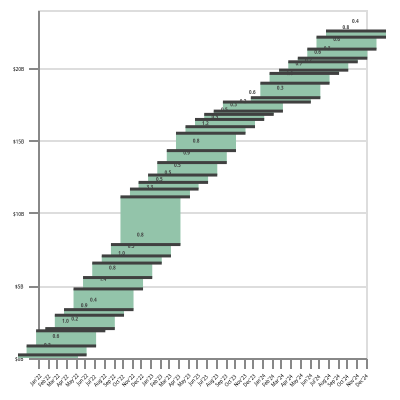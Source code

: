 {
	"$schema": "https://vega.github.io/schema/vega/v5.json",
	"autosize": {
		"type": "fit",
		"contains": "padding"
	},
	"background": null,
	"padding": 5,
	"style": "cell",
	"data": [
		{
			"name": "PDA",
			"values": "Date,PDA_adjusted\r\n2021-12-23,123\r\n2022-02-25,215\r\n2022-03-12,123\r\n2022-03-16,492\r\n2022-03-31,0\r\n2022-04-06,61\r\n2022-04-13,492\r\n2022-04-21,492\r\n2022-04-24,0\r\n2022-05-06,92\r\n2022-05-19,61\r\n2022-06-01,430\r\n2022-06-14,0\r\n2022-06-15,215\r\n2022-06-23,277\r\n2022-06-30,0\r\n2022-07-01,31\r\n2022-07-08,246\r\n2022-07-22,108\r\n2022-08-01,338\r\n2022-08-08,615\r\n2022-08-19,476\r\n2022-08-24,0\r\n2022-09-08,415\r\n2022-09-15,369\r\n2022-09-28,0\r\n2022-10-04,384\r\n2022-10-14,446\r\n2022-10-28,169\r\n2022-11-04,0\r\n2022-11-10,246\r\n2022-11-23,246\r\n2022-12-09,169\r\n2022-12-21,615\r\n2023-01-06,1752\r\n2023-01-19,1537\r\n2023-01-25,0\r\n2023-02-03,261\r\n2023-02-20,277\r\n2023-02-24,0\r\n2023-03-03,246\r\n2023-03-20,215\r\n2023-04-04,307\r\n2023-04-19,200\r\n2023-05-03,184\r\n2023-05-09,\r\n2023-05-21,375\r\n2023-05-31,300\r\n2023-06-09,\r\n2023-06-13,325\r\n2023-06-27,500\r\n2023-07-07,800\r\n2023-07-19,\r\n2023-07-25,400\r\n2023-08-14,200\r\n2023-08-29,250\r\n2023-09-06,175\r\n2023-09-07,\r\n2023-09-21,325\r\n2023-10-11,200\r\n2023-10-26,150\r\n2023-11-03,125\r\n2023-11-20,100\r\n2023-12-06,175\r\n2023-12-12,200\r\n2023-12-27,250\r\n2024-03-12,300\r\n2024-04-24,1000\r\n2024-04-26,\r\n2024-05-10,400\r\n2024-05-24,275\r\n2024-06-07,225\r\n2024-07-03,150\r\n2024-07-11,225\r\n2024-07-29,200\r\n2024-08-09,125\r\n2024-08-23,125\r\n2024-09-06,250\r\n2024-09-25,375\r\n2024-09-26,\r\n2024-10-15,425\r\n2024-10-21,400\r\n2024-11-01,425",
			"format": {
				"type": "csv"
			}
		},
		{
			"name": "data_0",
			"source": "PDA",
			"transform": [
				{
					"type": "formula",
					"expr": "toDate(datum[\"Date\"])",
					"as": "Date"
				},
				{
					"type": "formula",
					"expr": "toNumber(datum[\"PDA_adjusted\"])",
					"as": "PDA_adjusted"
				},
				{
					"type": "filter",
					"expr": "datum.Date > datetime(2022, 1, 1)"
				},
				{
					"type": "formula",
					"expr": "datum.PDA_adjusted / 1000",
					"as": "PDA_adjusted"
				},
				{
					"field": "Date",
					"type": "timeunit",
					"units": [
						"year",
						"month"
					],
					"as": [
						"label",
						"label_end"
					]
				},
				{
					"type": "aggregate",
					"groupby": [
						"label"
					],
					"ops": [
						"sum"
					],
					"fields": [
						"PDA_adjusted"
					],
					"as": [
						"amount"
					]
				},
				{
					"type": "filter",
					"expr": "datum.amount != 0"
				},
				{
					"type": "window",
					"params": [
						null
					],
					"as": [
						"sum"
					],
					"ops": [
						"sum"
					],
					"fields": [
						"amount"
					],
					"sort": {
						"field": [],
						"order": []
					}
				},
				{
					"type": "window",
					"params": [
						null
					],
					"as": [
						"lead"
					],
					"ops": [
						"lead"
					],
					"fields": [
						"label"
					],
					"sort": {
						"field": [],
						"order": []
					}
				},
				{
					"type": "formula",
					"expr": "datum.lead === null ? datum.label : datum.lead",
					"as": "lead"
				},
				{
					"type": "formula",
					"expr": "datum.label === 'End' ? 0 : datum.sum - datum.amount",
					"as": "previous_sum"
				},
				{
					"type": "formula",
					"expr": "datum.label === 'End' ? datum.sum : datum.amount",
					"as": "amount"
				},
				{
					"type": "formula",
					"expr": "format(datum.amount, '.1f')",
					"as": "text_amount"
				},
				{
					"type": "formula",
					"expr": "(datum.sum + datum.previous_sum) / 2",
					"as": "center"
				},
				{
					"type": "formula",
					"expr": "datum.sum < datum.previous_sum ? datum.sum : ''",
					"as": "sum_dec"
				},
				{
					"type": "formula",
					"expr": "datum.sum > datum.previous_sum ? datum.sum : ''",
					"as": "sum_inc"
				}
			]
		},
		{
			"name": "data_1",
			"source": "data_0",
			"transform": [
				{
					"type": "filter",
					"expr": "(isDate(datum[\"label\"]) || (isValid(datum[\"label\"]) && isFinite(+datum[\"label\"]))) && isValid(datum[\"previous_sum\"]) && isFinite(+datum[\"previous_sum\"])"
				}
			]
		},
		{
			"name": "data_2",
			"source": "data_0",
			"transform": [
				{
					"type": "filter",
					"expr": "(isDate(datum[\"label\"]) || (isValid(datum[\"label\"]) && isFinite(+datum[\"label\"]))) && isValid(datum[\"sum\"]) && isFinite(+datum[\"sum\"])"
				}
			]
		},
		{
			"name": "data_3",
			"source": "data_0",
			"transform": [
				{
					"type": "filter",
					"expr": "(isDate(datum[\"label\"]) || (isValid(datum[\"label\"]) && isFinite(+datum[\"label\"]))) && isValid(datum[\"sum_inc\"]) && isFinite(+datum[\"sum_inc\"])"
				}
			]
		},
		{
			"name": "data_4",
			"source": "data_0",
			"transform": [
				{
					"type": "filter",
					"expr": "(isDate(datum[\"label\"]) || (isValid(datum[\"label\"]) && isFinite(+datum[\"label\"]))) && isValid(datum[\"sum_dec\"]) && isFinite(+datum[\"sum_dec\"])"
				}
			]
		}
	],
	"signals": [
		{
			"name": "width",
			"init": "isFinite(containerSize()[0]) ? containerSize()[0] : 200",
			"on": [
				{
					"update": "isFinite(containerSize()[0]) ? containerSize()[0] : 200",
					"events": "window:resize"
				}
			]
		},
		{
			"name": "height",
			"init": "isFinite(containerSize()[1]) ? containerSize()[1] : 200",
			"on": [
				{
					"update": "isFinite(containerSize()[1]) ? containerSize()[1] : 200",
					"events": "window:resize"
				}
			]
		},
		{
			"name": "fontSize",
			"update": "width/70"
		}
	],
	"marks": [
		{
			"name": "layer_0_marks",
			"type": "rect",
			"style": [
				"bar"
			],
			"from": {
				"data": "data_1"
			},
			"encode": {
				"update": {
					"fill": [
						{
							"test": "indexof([\"Begin\",\"End\"], datum[\"datum.label\"]) !== -1",
							"value": "#f7e0b6"
						},
						{
							"test": "datum.sum < datum.previous_sum",
							"value": "#f78a64"
						},
						{
							"value": "#93c4aa"
						}
					],
					"ariaRoleDescription": {
						"value": "bar"
					},
					"description": {
						"signal": "\"label: \" + (timeFormat(datum[\"label\"], '%b`%y')) + \"; Amount: \" + (format(datum[\"previous_sum\"], \"$\")) + \"; sum: \" + (format(datum[\"sum\"], \"\"))"
					},
					"xc": {
						"scale": "x",
						"field": "label"
					},
					"width": {
						"value": 30
					},
					"y": {
						"scale": "y",
						"field": "previous_sum"
					},
					"y2": {
						"scale": "y",
						"field": "sum"
					}
				}
			}
		},
		{
			"name": "layer_1_marks",
			"type": "rule",
			"style": [
				"rule"
			],
			"from": {
				"data": "data_2"
			},
			"encode": {
				"update": {
					"opacity": {
						"value": 1
					},
					"strokeWidth": {
						"value": 1.5
					},
					"stroke": {
						"value": "#404040"
					},
					"description": {
						"signal": "\"label: \" + (timeFormat(datum[\"label\"], '%b`%y')) + \"; sum: \" + (format(datum[\"sum\"], \"$\")) + \"; lead: \" + (timeFormat(datum[\"lead\"], '%b %d, %Y'))"
					},
					"x": {
						"scale": "x",
						"field": "label",
						"offset": -15
					},
					"x2": {
						"scale": "x",
						"field": "lead",
						"offset": 15
					},
					"y": {
						"scale": "y",
						"field": "sum"
					}
				}
			}
		},
		{
			"name": "layer_2_marks",
			"type": "text",
			"style": [
				"text"
			],
			"from": {
				"data": "data_3"
			},
			"encode": {
				"update": {
					"baseline": {
						"value": "bottom"
					},
					"dy": {
						"value": -4
					},
					"fontSize": {
						"signal": "fontSize"
					},
					"fill": {
						"value": "#404040"
					},
					"description": {
						"signal": "\"label: \" + (timeFormat(datum[\"label\"], '%b`%y')) + \"; sum_inc: \" + (format(datum[\"sum_inc\"], \"$\")) + \"; text_amount: \" + (isValid(datum[\"text_amount\"]) ? datum[\"text_amount\"] : \"\"+datum[\"text_amount\"])"
					},
					"x": {
						"scale": "x",
						"field": "label"
					},
					"y": {
						"scale": "y",
						"field": "sum_inc"
					},
					"text": {
						"signal": "isValid(datum[\"text_amount\"]) ? datum[\"text_amount\"] : \"\"+datum[\"text_amount\"]"
					},
					"align": {
						"value": "center"
					}
				}
			}
		},
		{
			"name": "layer_3_marks",
			"type": "text",
			"style": [
				"text"
			],
			"from": {
				"data": "data_4"
			},
			"encode": {
				"update": {
					"baseline": {
						"value": "top"
					},
					"dy": {
						"value": 4
					},
					"fill": {
						"value": "#404040"
					},
					"description": {
						"signal": "\"label: \" + (timeFormat(datum[\"label\"], '%b`%y')) + \"; sum_dec: \" + (format(datum[\"sum_dec\"], \"$\"))"
					},
					"x": {
						"scale": "x",
						"field": "label"
					},
					"y": {
						"scale": "y",
						"field": "sum_dec"
					},
					"text": {
						"signal": "isValid(datum[\"sum_dec\"]) ? datum[\"sum_dec\"] : \"\"+datum[\"sum_dec\"]"
					},
					"align": {
						"value": "center"
					}
				}
			}
		}
	],
	"scales": [
		{
			"name": "x",
			"type": "time",
			"domain": {
				"fields": [
					{
						"data": "data_1",
						"field": "label"
					},
					{
						"data": "data_2",
						"field": "label"
					},
					{
						"data": "data_2",
						"field": "lead"
					},
					{
						"data": "data_3",
						"field": "label"
					},
					{
						"data": "data_4",
						"field": "label"
					}
				]
			},
			"range": [
				0,
				{
					"signal": "width"
				}
			],
			"padding": 5
		},
		{
			"name": "y",
			"type": "linear",
			"domain": {
				"fields": [
					{
						"data": "data_1",
						"field": "previous_sum"
					},
					{
						"data": "data_1",
						"field": "sum"
					},
					{
						"data": "data_2",
						"field": "sum"
					},
					{
						"data": "data_3",
						"field": "sum_inc"
					},
					{
						"data": "data_4",
						"field": "sum_dec"
					}
				]
			},
			"range": [
				{
					"signal": "height"
				},
				0
			],
			"nice": true,
			"zero": true
		}
	],
	"axes": [
		{
			"scale": "y",
			"orient": "left",
			"tickCount": 5,
			"gridScale": "x",
			"grid": true,
			"domain": false,
			"labels": false,
			"aria": false,
			"maxExtent": 0,
			"minExtent": 0,
			"ticks": false,
			"zindex": 0
		},
		{
			"scale": "x",
			"orient": "bottom",
			"grid": false,
			"format": "%b`%y",
			"labelAngle": 315,
			"labelOverlap": false,
			"tickCount": {
				"interval": "month",
				"step": 1
			},
			"labelAlign": "right",
			"labelBaseline": "top",
			"labelFlush": true,
			"encode": {
				"labels": {
					"update": {
						"fontSize": {
							"signal": "fontSize"
						}
					}
				}
			},
			"zindex": 0
		},
		{
			"scale": "y",
			"orient": "left",
			"grid": false,
			"format": "$",
			"labelAngle": 0,
			"tickCount": 5,
			"labelAlign": "right",
			"labelOverlap": true,
			"encode": {
				"labels": {
					"update": {
						"fontSize": {
							"signal": "fontSize"
						},
						"text": {
							"signal": "datum.label + 'B'"
						}
					}
				}
			},
			"zindex": 0
		}
	],
	"config": {
		"style": {
			"text": {
				"fontWeight": "bold"
			}
		}
	}
}